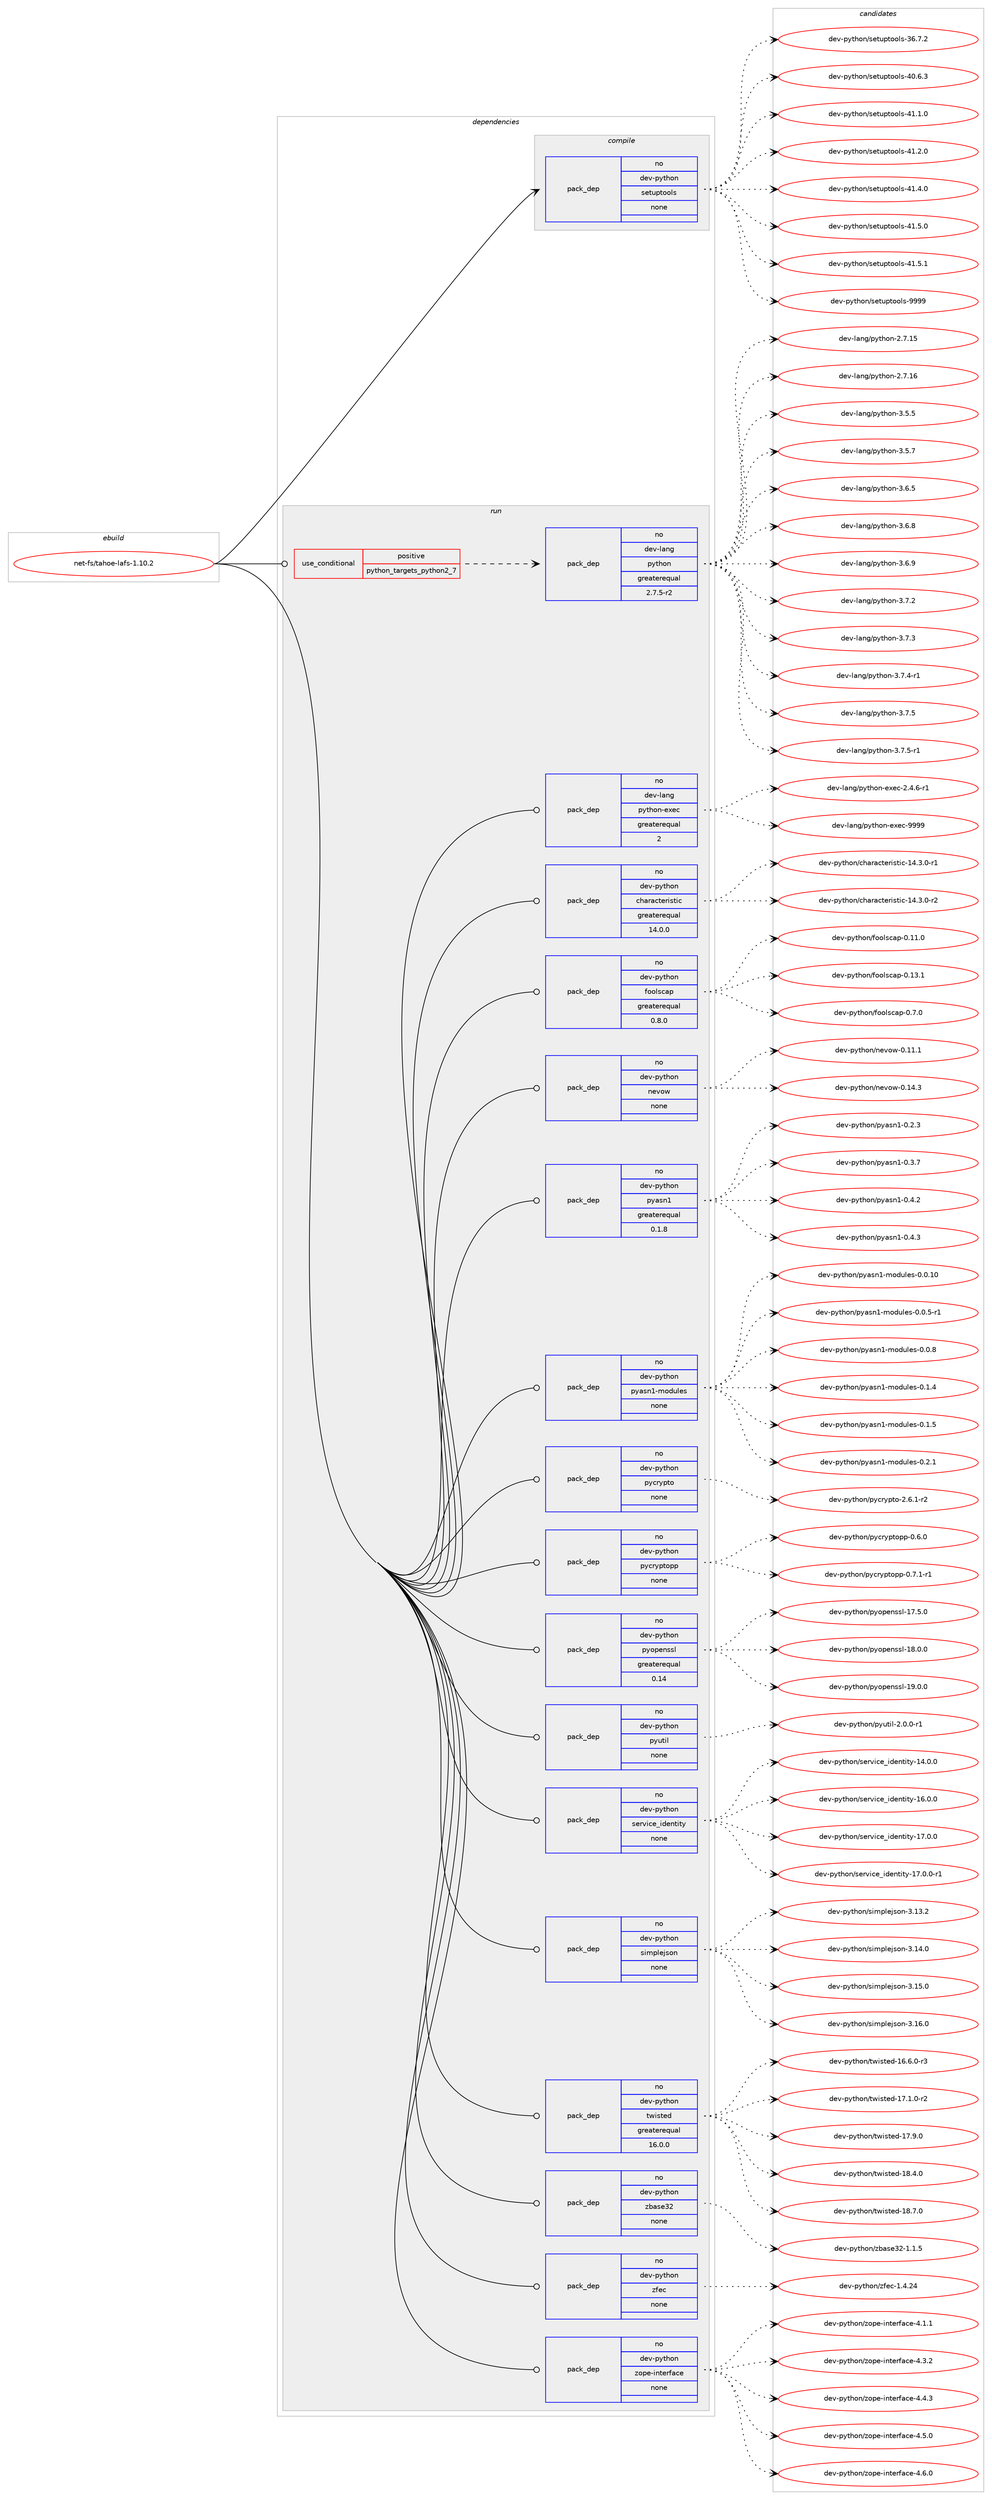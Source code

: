 digraph prolog {

# *************
# Graph options
# *************

newrank=true;
concentrate=true;
compound=true;
graph [rankdir=LR,fontname=Helvetica,fontsize=10,ranksep=1.5];#, ranksep=2.5, nodesep=0.2];
edge  [arrowhead=vee];
node  [fontname=Helvetica,fontsize=10];

# **********
# The ebuild
# **********

subgraph cluster_leftcol {
color=gray;
rank=same;
label=<<i>ebuild</i>>;
id [label="net-fs/tahoe-lafs-1.10.2", color=red, width=4, href="../net-fs/tahoe-lafs-1.10.2.svg"];
}

# ****************
# The dependencies
# ****************

subgraph cluster_midcol {
color=gray;
label=<<i>dependencies</i>>;
subgraph cluster_compile {
fillcolor="#eeeeee";
style=filled;
label=<<i>compile</i>>;
subgraph pack606623 {
dependency821013 [label=<<TABLE BORDER="0" CELLBORDER="1" CELLSPACING="0" CELLPADDING="4" WIDTH="220"><TR><TD ROWSPAN="6" CELLPADDING="30">pack_dep</TD></TR><TR><TD WIDTH="110">no</TD></TR><TR><TD>dev-python</TD></TR><TR><TD>setuptools</TD></TR><TR><TD>none</TD></TR><TR><TD></TD></TR></TABLE>>, shape=none, color=blue];
}
id:e -> dependency821013:w [weight=20,style="solid",arrowhead="vee"];
}
subgraph cluster_compileandrun {
fillcolor="#eeeeee";
style=filled;
label=<<i>compile and run</i>>;
}
subgraph cluster_run {
fillcolor="#eeeeee";
style=filled;
label=<<i>run</i>>;
subgraph cond200027 {
dependency821014 [label=<<TABLE BORDER="0" CELLBORDER="1" CELLSPACING="0" CELLPADDING="4"><TR><TD ROWSPAN="3" CELLPADDING="10">use_conditional</TD></TR><TR><TD>positive</TD></TR><TR><TD>python_targets_python2_7</TD></TR></TABLE>>, shape=none, color=red];
subgraph pack606624 {
dependency821015 [label=<<TABLE BORDER="0" CELLBORDER="1" CELLSPACING="0" CELLPADDING="4" WIDTH="220"><TR><TD ROWSPAN="6" CELLPADDING="30">pack_dep</TD></TR><TR><TD WIDTH="110">no</TD></TR><TR><TD>dev-lang</TD></TR><TR><TD>python</TD></TR><TR><TD>greaterequal</TD></TR><TR><TD>2.7.5-r2</TD></TR></TABLE>>, shape=none, color=blue];
}
dependency821014:e -> dependency821015:w [weight=20,style="dashed",arrowhead="vee"];
}
id:e -> dependency821014:w [weight=20,style="solid",arrowhead="odot"];
subgraph pack606625 {
dependency821016 [label=<<TABLE BORDER="0" CELLBORDER="1" CELLSPACING="0" CELLPADDING="4" WIDTH="220"><TR><TD ROWSPAN="6" CELLPADDING="30">pack_dep</TD></TR><TR><TD WIDTH="110">no</TD></TR><TR><TD>dev-lang</TD></TR><TR><TD>python-exec</TD></TR><TR><TD>greaterequal</TD></TR><TR><TD>2</TD></TR></TABLE>>, shape=none, color=blue];
}
id:e -> dependency821016:w [weight=20,style="solid",arrowhead="odot"];
subgraph pack606626 {
dependency821017 [label=<<TABLE BORDER="0" CELLBORDER="1" CELLSPACING="0" CELLPADDING="4" WIDTH="220"><TR><TD ROWSPAN="6" CELLPADDING="30">pack_dep</TD></TR><TR><TD WIDTH="110">no</TD></TR><TR><TD>dev-python</TD></TR><TR><TD>characteristic</TD></TR><TR><TD>greaterequal</TD></TR><TR><TD>14.0.0</TD></TR></TABLE>>, shape=none, color=blue];
}
id:e -> dependency821017:w [weight=20,style="solid",arrowhead="odot"];
subgraph pack606627 {
dependency821018 [label=<<TABLE BORDER="0" CELLBORDER="1" CELLSPACING="0" CELLPADDING="4" WIDTH="220"><TR><TD ROWSPAN="6" CELLPADDING="30">pack_dep</TD></TR><TR><TD WIDTH="110">no</TD></TR><TR><TD>dev-python</TD></TR><TR><TD>foolscap</TD></TR><TR><TD>greaterequal</TD></TR><TR><TD>0.8.0</TD></TR></TABLE>>, shape=none, color=blue];
}
id:e -> dependency821018:w [weight=20,style="solid",arrowhead="odot"];
subgraph pack606628 {
dependency821019 [label=<<TABLE BORDER="0" CELLBORDER="1" CELLSPACING="0" CELLPADDING="4" WIDTH="220"><TR><TD ROWSPAN="6" CELLPADDING="30">pack_dep</TD></TR><TR><TD WIDTH="110">no</TD></TR><TR><TD>dev-python</TD></TR><TR><TD>nevow</TD></TR><TR><TD>none</TD></TR><TR><TD></TD></TR></TABLE>>, shape=none, color=blue];
}
id:e -> dependency821019:w [weight=20,style="solid",arrowhead="odot"];
subgraph pack606629 {
dependency821020 [label=<<TABLE BORDER="0" CELLBORDER="1" CELLSPACING="0" CELLPADDING="4" WIDTH="220"><TR><TD ROWSPAN="6" CELLPADDING="30">pack_dep</TD></TR><TR><TD WIDTH="110">no</TD></TR><TR><TD>dev-python</TD></TR><TR><TD>pyasn1</TD></TR><TR><TD>greaterequal</TD></TR><TR><TD>0.1.8</TD></TR></TABLE>>, shape=none, color=blue];
}
id:e -> dependency821020:w [weight=20,style="solid",arrowhead="odot"];
subgraph pack606630 {
dependency821021 [label=<<TABLE BORDER="0" CELLBORDER="1" CELLSPACING="0" CELLPADDING="4" WIDTH="220"><TR><TD ROWSPAN="6" CELLPADDING="30">pack_dep</TD></TR><TR><TD WIDTH="110">no</TD></TR><TR><TD>dev-python</TD></TR><TR><TD>pyasn1-modules</TD></TR><TR><TD>none</TD></TR><TR><TD></TD></TR></TABLE>>, shape=none, color=blue];
}
id:e -> dependency821021:w [weight=20,style="solid",arrowhead="odot"];
subgraph pack606631 {
dependency821022 [label=<<TABLE BORDER="0" CELLBORDER="1" CELLSPACING="0" CELLPADDING="4" WIDTH="220"><TR><TD ROWSPAN="6" CELLPADDING="30">pack_dep</TD></TR><TR><TD WIDTH="110">no</TD></TR><TR><TD>dev-python</TD></TR><TR><TD>pycrypto</TD></TR><TR><TD>none</TD></TR><TR><TD></TD></TR></TABLE>>, shape=none, color=blue];
}
id:e -> dependency821022:w [weight=20,style="solid",arrowhead="odot"];
subgraph pack606632 {
dependency821023 [label=<<TABLE BORDER="0" CELLBORDER="1" CELLSPACING="0" CELLPADDING="4" WIDTH="220"><TR><TD ROWSPAN="6" CELLPADDING="30">pack_dep</TD></TR><TR><TD WIDTH="110">no</TD></TR><TR><TD>dev-python</TD></TR><TR><TD>pycryptopp</TD></TR><TR><TD>none</TD></TR><TR><TD></TD></TR></TABLE>>, shape=none, color=blue];
}
id:e -> dependency821023:w [weight=20,style="solid",arrowhead="odot"];
subgraph pack606633 {
dependency821024 [label=<<TABLE BORDER="0" CELLBORDER="1" CELLSPACING="0" CELLPADDING="4" WIDTH="220"><TR><TD ROWSPAN="6" CELLPADDING="30">pack_dep</TD></TR><TR><TD WIDTH="110">no</TD></TR><TR><TD>dev-python</TD></TR><TR><TD>pyopenssl</TD></TR><TR><TD>greaterequal</TD></TR><TR><TD>0.14</TD></TR></TABLE>>, shape=none, color=blue];
}
id:e -> dependency821024:w [weight=20,style="solid",arrowhead="odot"];
subgraph pack606634 {
dependency821025 [label=<<TABLE BORDER="0" CELLBORDER="1" CELLSPACING="0" CELLPADDING="4" WIDTH="220"><TR><TD ROWSPAN="6" CELLPADDING="30">pack_dep</TD></TR><TR><TD WIDTH="110">no</TD></TR><TR><TD>dev-python</TD></TR><TR><TD>pyutil</TD></TR><TR><TD>none</TD></TR><TR><TD></TD></TR></TABLE>>, shape=none, color=blue];
}
id:e -> dependency821025:w [weight=20,style="solid",arrowhead="odot"];
subgraph pack606635 {
dependency821026 [label=<<TABLE BORDER="0" CELLBORDER="1" CELLSPACING="0" CELLPADDING="4" WIDTH="220"><TR><TD ROWSPAN="6" CELLPADDING="30">pack_dep</TD></TR><TR><TD WIDTH="110">no</TD></TR><TR><TD>dev-python</TD></TR><TR><TD>service_identity</TD></TR><TR><TD>none</TD></TR><TR><TD></TD></TR></TABLE>>, shape=none, color=blue];
}
id:e -> dependency821026:w [weight=20,style="solid",arrowhead="odot"];
subgraph pack606636 {
dependency821027 [label=<<TABLE BORDER="0" CELLBORDER="1" CELLSPACING="0" CELLPADDING="4" WIDTH="220"><TR><TD ROWSPAN="6" CELLPADDING="30">pack_dep</TD></TR><TR><TD WIDTH="110">no</TD></TR><TR><TD>dev-python</TD></TR><TR><TD>simplejson</TD></TR><TR><TD>none</TD></TR><TR><TD></TD></TR></TABLE>>, shape=none, color=blue];
}
id:e -> dependency821027:w [weight=20,style="solid",arrowhead="odot"];
subgraph pack606637 {
dependency821028 [label=<<TABLE BORDER="0" CELLBORDER="1" CELLSPACING="0" CELLPADDING="4" WIDTH="220"><TR><TD ROWSPAN="6" CELLPADDING="30">pack_dep</TD></TR><TR><TD WIDTH="110">no</TD></TR><TR><TD>dev-python</TD></TR><TR><TD>twisted</TD></TR><TR><TD>greaterequal</TD></TR><TR><TD>16.0.0</TD></TR></TABLE>>, shape=none, color=blue];
}
id:e -> dependency821028:w [weight=20,style="solid",arrowhead="odot"];
subgraph pack606638 {
dependency821029 [label=<<TABLE BORDER="0" CELLBORDER="1" CELLSPACING="0" CELLPADDING="4" WIDTH="220"><TR><TD ROWSPAN="6" CELLPADDING="30">pack_dep</TD></TR><TR><TD WIDTH="110">no</TD></TR><TR><TD>dev-python</TD></TR><TR><TD>zbase32</TD></TR><TR><TD>none</TD></TR><TR><TD></TD></TR></TABLE>>, shape=none, color=blue];
}
id:e -> dependency821029:w [weight=20,style="solid",arrowhead="odot"];
subgraph pack606639 {
dependency821030 [label=<<TABLE BORDER="0" CELLBORDER="1" CELLSPACING="0" CELLPADDING="4" WIDTH="220"><TR><TD ROWSPAN="6" CELLPADDING="30">pack_dep</TD></TR><TR><TD WIDTH="110">no</TD></TR><TR><TD>dev-python</TD></TR><TR><TD>zfec</TD></TR><TR><TD>none</TD></TR><TR><TD></TD></TR></TABLE>>, shape=none, color=blue];
}
id:e -> dependency821030:w [weight=20,style="solid",arrowhead="odot"];
subgraph pack606640 {
dependency821031 [label=<<TABLE BORDER="0" CELLBORDER="1" CELLSPACING="0" CELLPADDING="4" WIDTH="220"><TR><TD ROWSPAN="6" CELLPADDING="30">pack_dep</TD></TR><TR><TD WIDTH="110">no</TD></TR><TR><TD>dev-python</TD></TR><TR><TD>zope-interface</TD></TR><TR><TD>none</TD></TR><TR><TD></TD></TR></TABLE>>, shape=none, color=blue];
}
id:e -> dependency821031:w [weight=20,style="solid",arrowhead="odot"];
}
}

# **************
# The candidates
# **************

subgraph cluster_choices {
rank=same;
color=gray;
label=<<i>candidates</i>>;

subgraph choice606623 {
color=black;
nodesep=1;
choice100101118451121211161041111104711510111611711211611111110811545515446554650 [label="dev-python/setuptools-36.7.2", color=red, width=4,href="../dev-python/setuptools-36.7.2.svg"];
choice100101118451121211161041111104711510111611711211611111110811545524846544651 [label="dev-python/setuptools-40.6.3", color=red, width=4,href="../dev-python/setuptools-40.6.3.svg"];
choice100101118451121211161041111104711510111611711211611111110811545524946494648 [label="dev-python/setuptools-41.1.0", color=red, width=4,href="../dev-python/setuptools-41.1.0.svg"];
choice100101118451121211161041111104711510111611711211611111110811545524946504648 [label="dev-python/setuptools-41.2.0", color=red, width=4,href="../dev-python/setuptools-41.2.0.svg"];
choice100101118451121211161041111104711510111611711211611111110811545524946524648 [label="dev-python/setuptools-41.4.0", color=red, width=4,href="../dev-python/setuptools-41.4.0.svg"];
choice100101118451121211161041111104711510111611711211611111110811545524946534648 [label="dev-python/setuptools-41.5.0", color=red, width=4,href="../dev-python/setuptools-41.5.0.svg"];
choice100101118451121211161041111104711510111611711211611111110811545524946534649 [label="dev-python/setuptools-41.5.1", color=red, width=4,href="../dev-python/setuptools-41.5.1.svg"];
choice10010111845112121116104111110471151011161171121161111111081154557575757 [label="dev-python/setuptools-9999", color=red, width=4,href="../dev-python/setuptools-9999.svg"];
dependency821013:e -> choice100101118451121211161041111104711510111611711211611111110811545515446554650:w [style=dotted,weight="100"];
dependency821013:e -> choice100101118451121211161041111104711510111611711211611111110811545524846544651:w [style=dotted,weight="100"];
dependency821013:e -> choice100101118451121211161041111104711510111611711211611111110811545524946494648:w [style=dotted,weight="100"];
dependency821013:e -> choice100101118451121211161041111104711510111611711211611111110811545524946504648:w [style=dotted,weight="100"];
dependency821013:e -> choice100101118451121211161041111104711510111611711211611111110811545524946524648:w [style=dotted,weight="100"];
dependency821013:e -> choice100101118451121211161041111104711510111611711211611111110811545524946534648:w [style=dotted,weight="100"];
dependency821013:e -> choice100101118451121211161041111104711510111611711211611111110811545524946534649:w [style=dotted,weight="100"];
dependency821013:e -> choice10010111845112121116104111110471151011161171121161111111081154557575757:w [style=dotted,weight="100"];
}
subgraph choice606624 {
color=black;
nodesep=1;
choice10010111845108971101034711212111610411111045504655464953 [label="dev-lang/python-2.7.15", color=red, width=4,href="../dev-lang/python-2.7.15.svg"];
choice10010111845108971101034711212111610411111045504655464954 [label="dev-lang/python-2.7.16", color=red, width=4,href="../dev-lang/python-2.7.16.svg"];
choice100101118451089711010347112121116104111110455146534653 [label="dev-lang/python-3.5.5", color=red, width=4,href="../dev-lang/python-3.5.5.svg"];
choice100101118451089711010347112121116104111110455146534655 [label="dev-lang/python-3.5.7", color=red, width=4,href="../dev-lang/python-3.5.7.svg"];
choice100101118451089711010347112121116104111110455146544653 [label="dev-lang/python-3.6.5", color=red, width=4,href="../dev-lang/python-3.6.5.svg"];
choice100101118451089711010347112121116104111110455146544656 [label="dev-lang/python-3.6.8", color=red, width=4,href="../dev-lang/python-3.6.8.svg"];
choice100101118451089711010347112121116104111110455146544657 [label="dev-lang/python-3.6.9", color=red, width=4,href="../dev-lang/python-3.6.9.svg"];
choice100101118451089711010347112121116104111110455146554650 [label="dev-lang/python-3.7.2", color=red, width=4,href="../dev-lang/python-3.7.2.svg"];
choice100101118451089711010347112121116104111110455146554651 [label="dev-lang/python-3.7.3", color=red, width=4,href="../dev-lang/python-3.7.3.svg"];
choice1001011184510897110103471121211161041111104551465546524511449 [label="dev-lang/python-3.7.4-r1", color=red, width=4,href="../dev-lang/python-3.7.4-r1.svg"];
choice100101118451089711010347112121116104111110455146554653 [label="dev-lang/python-3.7.5", color=red, width=4,href="../dev-lang/python-3.7.5.svg"];
choice1001011184510897110103471121211161041111104551465546534511449 [label="dev-lang/python-3.7.5-r1", color=red, width=4,href="../dev-lang/python-3.7.5-r1.svg"];
dependency821015:e -> choice10010111845108971101034711212111610411111045504655464953:w [style=dotted,weight="100"];
dependency821015:e -> choice10010111845108971101034711212111610411111045504655464954:w [style=dotted,weight="100"];
dependency821015:e -> choice100101118451089711010347112121116104111110455146534653:w [style=dotted,weight="100"];
dependency821015:e -> choice100101118451089711010347112121116104111110455146534655:w [style=dotted,weight="100"];
dependency821015:e -> choice100101118451089711010347112121116104111110455146544653:w [style=dotted,weight="100"];
dependency821015:e -> choice100101118451089711010347112121116104111110455146544656:w [style=dotted,weight="100"];
dependency821015:e -> choice100101118451089711010347112121116104111110455146544657:w [style=dotted,weight="100"];
dependency821015:e -> choice100101118451089711010347112121116104111110455146554650:w [style=dotted,weight="100"];
dependency821015:e -> choice100101118451089711010347112121116104111110455146554651:w [style=dotted,weight="100"];
dependency821015:e -> choice1001011184510897110103471121211161041111104551465546524511449:w [style=dotted,weight="100"];
dependency821015:e -> choice100101118451089711010347112121116104111110455146554653:w [style=dotted,weight="100"];
dependency821015:e -> choice1001011184510897110103471121211161041111104551465546534511449:w [style=dotted,weight="100"];
}
subgraph choice606625 {
color=black;
nodesep=1;
choice10010111845108971101034711212111610411111045101120101994550465246544511449 [label="dev-lang/python-exec-2.4.6-r1", color=red, width=4,href="../dev-lang/python-exec-2.4.6-r1.svg"];
choice10010111845108971101034711212111610411111045101120101994557575757 [label="dev-lang/python-exec-9999", color=red, width=4,href="../dev-lang/python-exec-9999.svg"];
dependency821016:e -> choice10010111845108971101034711212111610411111045101120101994550465246544511449:w [style=dotted,weight="100"];
dependency821016:e -> choice10010111845108971101034711212111610411111045101120101994557575757:w [style=dotted,weight="100"];
}
subgraph choice606626 {
color=black;
nodesep=1;
choice10010111845112121116104111110479910497114979911610111410511511610599454952465146484511449 [label="dev-python/characteristic-14.3.0-r1", color=red, width=4,href="../dev-python/characteristic-14.3.0-r1.svg"];
choice10010111845112121116104111110479910497114979911610111410511511610599454952465146484511450 [label="dev-python/characteristic-14.3.0-r2", color=red, width=4,href="../dev-python/characteristic-14.3.0-r2.svg"];
dependency821017:e -> choice10010111845112121116104111110479910497114979911610111410511511610599454952465146484511449:w [style=dotted,weight="100"];
dependency821017:e -> choice10010111845112121116104111110479910497114979911610111410511511610599454952465146484511450:w [style=dotted,weight="100"];
}
subgraph choice606627 {
color=black;
nodesep=1;
choice1001011184511212111610411111047102111111108115999711245484649494648 [label="dev-python/foolscap-0.11.0", color=red, width=4,href="../dev-python/foolscap-0.11.0.svg"];
choice1001011184511212111610411111047102111111108115999711245484649514649 [label="dev-python/foolscap-0.13.1", color=red, width=4,href="../dev-python/foolscap-0.13.1.svg"];
choice10010111845112121116104111110471021111111081159997112454846554648 [label="dev-python/foolscap-0.7.0", color=red, width=4,href="../dev-python/foolscap-0.7.0.svg"];
dependency821018:e -> choice1001011184511212111610411111047102111111108115999711245484649494648:w [style=dotted,weight="100"];
dependency821018:e -> choice1001011184511212111610411111047102111111108115999711245484649514649:w [style=dotted,weight="100"];
dependency821018:e -> choice10010111845112121116104111110471021111111081159997112454846554648:w [style=dotted,weight="100"];
}
subgraph choice606628 {
color=black;
nodesep=1;
choice100101118451121211161041111104711010111811111945484649494649 [label="dev-python/nevow-0.11.1", color=red, width=4,href="../dev-python/nevow-0.11.1.svg"];
choice100101118451121211161041111104711010111811111945484649524651 [label="dev-python/nevow-0.14.3", color=red, width=4,href="../dev-python/nevow-0.14.3.svg"];
dependency821019:e -> choice100101118451121211161041111104711010111811111945484649494649:w [style=dotted,weight="100"];
dependency821019:e -> choice100101118451121211161041111104711010111811111945484649524651:w [style=dotted,weight="100"];
}
subgraph choice606629 {
color=black;
nodesep=1;
choice10010111845112121116104111110471121219711511049454846504651 [label="dev-python/pyasn1-0.2.3", color=red, width=4,href="../dev-python/pyasn1-0.2.3.svg"];
choice10010111845112121116104111110471121219711511049454846514655 [label="dev-python/pyasn1-0.3.7", color=red, width=4,href="../dev-python/pyasn1-0.3.7.svg"];
choice10010111845112121116104111110471121219711511049454846524650 [label="dev-python/pyasn1-0.4.2", color=red, width=4,href="../dev-python/pyasn1-0.4.2.svg"];
choice10010111845112121116104111110471121219711511049454846524651 [label="dev-python/pyasn1-0.4.3", color=red, width=4,href="../dev-python/pyasn1-0.4.3.svg"];
dependency821020:e -> choice10010111845112121116104111110471121219711511049454846504651:w [style=dotted,weight="100"];
dependency821020:e -> choice10010111845112121116104111110471121219711511049454846514655:w [style=dotted,weight="100"];
dependency821020:e -> choice10010111845112121116104111110471121219711511049454846524650:w [style=dotted,weight="100"];
dependency821020:e -> choice10010111845112121116104111110471121219711511049454846524651:w [style=dotted,weight="100"];
}
subgraph choice606630 {
color=black;
nodesep=1;
choice100101118451121211161041111104711212197115110494510911110011710810111545484648464948 [label="dev-python/pyasn1-modules-0.0.10", color=red, width=4,href="../dev-python/pyasn1-modules-0.0.10.svg"];
choice10010111845112121116104111110471121219711511049451091111001171081011154548464846534511449 [label="dev-python/pyasn1-modules-0.0.5-r1", color=red, width=4,href="../dev-python/pyasn1-modules-0.0.5-r1.svg"];
choice1001011184511212111610411111047112121971151104945109111100117108101115454846484656 [label="dev-python/pyasn1-modules-0.0.8", color=red, width=4,href="../dev-python/pyasn1-modules-0.0.8.svg"];
choice1001011184511212111610411111047112121971151104945109111100117108101115454846494652 [label="dev-python/pyasn1-modules-0.1.4", color=red, width=4,href="../dev-python/pyasn1-modules-0.1.4.svg"];
choice1001011184511212111610411111047112121971151104945109111100117108101115454846494653 [label="dev-python/pyasn1-modules-0.1.5", color=red, width=4,href="../dev-python/pyasn1-modules-0.1.5.svg"];
choice1001011184511212111610411111047112121971151104945109111100117108101115454846504649 [label="dev-python/pyasn1-modules-0.2.1", color=red, width=4,href="../dev-python/pyasn1-modules-0.2.1.svg"];
dependency821021:e -> choice100101118451121211161041111104711212197115110494510911110011710810111545484648464948:w [style=dotted,weight="100"];
dependency821021:e -> choice10010111845112121116104111110471121219711511049451091111001171081011154548464846534511449:w [style=dotted,weight="100"];
dependency821021:e -> choice1001011184511212111610411111047112121971151104945109111100117108101115454846484656:w [style=dotted,weight="100"];
dependency821021:e -> choice1001011184511212111610411111047112121971151104945109111100117108101115454846494652:w [style=dotted,weight="100"];
dependency821021:e -> choice1001011184511212111610411111047112121971151104945109111100117108101115454846494653:w [style=dotted,weight="100"];
dependency821021:e -> choice1001011184511212111610411111047112121971151104945109111100117108101115454846504649:w [style=dotted,weight="100"];
}
subgraph choice606631 {
color=black;
nodesep=1;
choice1001011184511212111610411111047112121991141211121161114550465446494511450 [label="dev-python/pycrypto-2.6.1-r2", color=red, width=4,href="../dev-python/pycrypto-2.6.1-r2.svg"];
dependency821022:e -> choice1001011184511212111610411111047112121991141211121161114550465446494511450:w [style=dotted,weight="100"];
}
subgraph choice606632 {
color=black;
nodesep=1;
choice100101118451121211161041111104711212199114121112116111112112454846544648 [label="dev-python/pycryptopp-0.6.0", color=red, width=4,href="../dev-python/pycryptopp-0.6.0.svg"];
choice1001011184511212111610411111047112121991141211121161111121124548465546494511449 [label="dev-python/pycryptopp-0.7.1-r1", color=red, width=4,href="../dev-python/pycryptopp-0.7.1-r1.svg"];
dependency821023:e -> choice100101118451121211161041111104711212199114121112116111112112454846544648:w [style=dotted,weight="100"];
dependency821023:e -> choice1001011184511212111610411111047112121991141211121161111121124548465546494511449:w [style=dotted,weight="100"];
}
subgraph choice606633 {
color=black;
nodesep=1;
choice100101118451121211161041111104711212111111210111011511510845495546534648 [label="dev-python/pyopenssl-17.5.0", color=red, width=4,href="../dev-python/pyopenssl-17.5.0.svg"];
choice100101118451121211161041111104711212111111210111011511510845495646484648 [label="dev-python/pyopenssl-18.0.0", color=red, width=4,href="../dev-python/pyopenssl-18.0.0.svg"];
choice100101118451121211161041111104711212111111210111011511510845495746484648 [label="dev-python/pyopenssl-19.0.0", color=red, width=4,href="../dev-python/pyopenssl-19.0.0.svg"];
dependency821024:e -> choice100101118451121211161041111104711212111111210111011511510845495546534648:w [style=dotted,weight="100"];
dependency821024:e -> choice100101118451121211161041111104711212111111210111011511510845495646484648:w [style=dotted,weight="100"];
dependency821024:e -> choice100101118451121211161041111104711212111111210111011511510845495746484648:w [style=dotted,weight="100"];
}
subgraph choice606634 {
color=black;
nodesep=1;
choice10010111845112121116104111110471121211171161051084550464846484511449 [label="dev-python/pyutil-2.0.0-r1", color=red, width=4,href="../dev-python/pyutil-2.0.0-r1.svg"];
dependency821025:e -> choice10010111845112121116104111110471121211171161051084550464846484511449:w [style=dotted,weight="100"];
}
subgraph choice606635 {
color=black;
nodesep=1;
choice1001011184511212111610411111047115101114118105991019510510010111011610511612145495246484648 [label="dev-python/service_identity-14.0.0", color=red, width=4,href="../dev-python/service_identity-14.0.0.svg"];
choice1001011184511212111610411111047115101114118105991019510510010111011610511612145495446484648 [label="dev-python/service_identity-16.0.0", color=red, width=4,href="../dev-python/service_identity-16.0.0.svg"];
choice1001011184511212111610411111047115101114118105991019510510010111011610511612145495546484648 [label="dev-python/service_identity-17.0.0", color=red, width=4,href="../dev-python/service_identity-17.0.0.svg"];
choice10010111845112121116104111110471151011141181059910195105100101110116105116121454955464846484511449 [label="dev-python/service_identity-17.0.0-r1", color=red, width=4,href="../dev-python/service_identity-17.0.0-r1.svg"];
dependency821026:e -> choice1001011184511212111610411111047115101114118105991019510510010111011610511612145495246484648:w [style=dotted,weight="100"];
dependency821026:e -> choice1001011184511212111610411111047115101114118105991019510510010111011610511612145495446484648:w [style=dotted,weight="100"];
dependency821026:e -> choice1001011184511212111610411111047115101114118105991019510510010111011610511612145495546484648:w [style=dotted,weight="100"];
dependency821026:e -> choice10010111845112121116104111110471151011141181059910195105100101110116105116121454955464846484511449:w [style=dotted,weight="100"];
}
subgraph choice606636 {
color=black;
nodesep=1;
choice100101118451121211161041111104711510510911210810110611511111045514649514650 [label="dev-python/simplejson-3.13.2", color=red, width=4,href="../dev-python/simplejson-3.13.2.svg"];
choice100101118451121211161041111104711510510911210810110611511111045514649524648 [label="dev-python/simplejson-3.14.0", color=red, width=4,href="../dev-python/simplejson-3.14.0.svg"];
choice100101118451121211161041111104711510510911210810110611511111045514649534648 [label="dev-python/simplejson-3.15.0", color=red, width=4,href="../dev-python/simplejson-3.15.0.svg"];
choice100101118451121211161041111104711510510911210810110611511111045514649544648 [label="dev-python/simplejson-3.16.0", color=red, width=4,href="../dev-python/simplejson-3.16.0.svg"];
dependency821027:e -> choice100101118451121211161041111104711510510911210810110611511111045514649514650:w [style=dotted,weight="100"];
dependency821027:e -> choice100101118451121211161041111104711510510911210810110611511111045514649524648:w [style=dotted,weight="100"];
dependency821027:e -> choice100101118451121211161041111104711510510911210810110611511111045514649534648:w [style=dotted,weight="100"];
dependency821027:e -> choice100101118451121211161041111104711510510911210810110611511111045514649544648:w [style=dotted,weight="100"];
}
subgraph choice606637 {
color=black;
nodesep=1;
choice1001011184511212111610411111047116119105115116101100454954465446484511451 [label="dev-python/twisted-16.6.0-r3", color=red, width=4,href="../dev-python/twisted-16.6.0-r3.svg"];
choice1001011184511212111610411111047116119105115116101100454955464946484511450 [label="dev-python/twisted-17.1.0-r2", color=red, width=4,href="../dev-python/twisted-17.1.0-r2.svg"];
choice100101118451121211161041111104711611910511511610110045495546574648 [label="dev-python/twisted-17.9.0", color=red, width=4,href="../dev-python/twisted-17.9.0.svg"];
choice100101118451121211161041111104711611910511511610110045495646524648 [label="dev-python/twisted-18.4.0", color=red, width=4,href="../dev-python/twisted-18.4.0.svg"];
choice100101118451121211161041111104711611910511511610110045495646554648 [label="dev-python/twisted-18.7.0", color=red, width=4,href="../dev-python/twisted-18.7.0.svg"];
dependency821028:e -> choice1001011184511212111610411111047116119105115116101100454954465446484511451:w [style=dotted,weight="100"];
dependency821028:e -> choice1001011184511212111610411111047116119105115116101100454955464946484511450:w [style=dotted,weight="100"];
dependency821028:e -> choice100101118451121211161041111104711611910511511610110045495546574648:w [style=dotted,weight="100"];
dependency821028:e -> choice100101118451121211161041111104711611910511511610110045495646524648:w [style=dotted,weight="100"];
dependency821028:e -> choice100101118451121211161041111104711611910511511610110045495646554648:w [style=dotted,weight="100"];
}
subgraph choice606638 {
color=black;
nodesep=1;
choice100101118451121211161041111104712298971151015150454946494653 [label="dev-python/zbase32-1.1.5", color=red, width=4,href="../dev-python/zbase32-1.1.5.svg"];
dependency821029:e -> choice100101118451121211161041111104712298971151015150454946494653:w [style=dotted,weight="100"];
}
subgraph choice606639 {
color=black;
nodesep=1;
choice10010111845112121116104111110471221021019945494652465052 [label="dev-python/zfec-1.4.24", color=red, width=4,href="../dev-python/zfec-1.4.24.svg"];
dependency821030:e -> choice10010111845112121116104111110471221021019945494652465052:w [style=dotted,weight="100"];
}
subgraph choice606640 {
color=black;
nodesep=1;
choice1001011184511212111610411111047122111112101451051101161011141029799101455246494649 [label="dev-python/zope-interface-4.1.1", color=red, width=4,href="../dev-python/zope-interface-4.1.1.svg"];
choice1001011184511212111610411111047122111112101451051101161011141029799101455246514650 [label="dev-python/zope-interface-4.3.2", color=red, width=4,href="../dev-python/zope-interface-4.3.2.svg"];
choice1001011184511212111610411111047122111112101451051101161011141029799101455246524651 [label="dev-python/zope-interface-4.4.3", color=red, width=4,href="../dev-python/zope-interface-4.4.3.svg"];
choice1001011184511212111610411111047122111112101451051101161011141029799101455246534648 [label="dev-python/zope-interface-4.5.0", color=red, width=4,href="../dev-python/zope-interface-4.5.0.svg"];
choice1001011184511212111610411111047122111112101451051101161011141029799101455246544648 [label="dev-python/zope-interface-4.6.0", color=red, width=4,href="../dev-python/zope-interface-4.6.0.svg"];
dependency821031:e -> choice1001011184511212111610411111047122111112101451051101161011141029799101455246494649:w [style=dotted,weight="100"];
dependency821031:e -> choice1001011184511212111610411111047122111112101451051101161011141029799101455246514650:w [style=dotted,weight="100"];
dependency821031:e -> choice1001011184511212111610411111047122111112101451051101161011141029799101455246524651:w [style=dotted,weight="100"];
dependency821031:e -> choice1001011184511212111610411111047122111112101451051101161011141029799101455246534648:w [style=dotted,weight="100"];
dependency821031:e -> choice1001011184511212111610411111047122111112101451051101161011141029799101455246544648:w [style=dotted,weight="100"];
}
}

}
